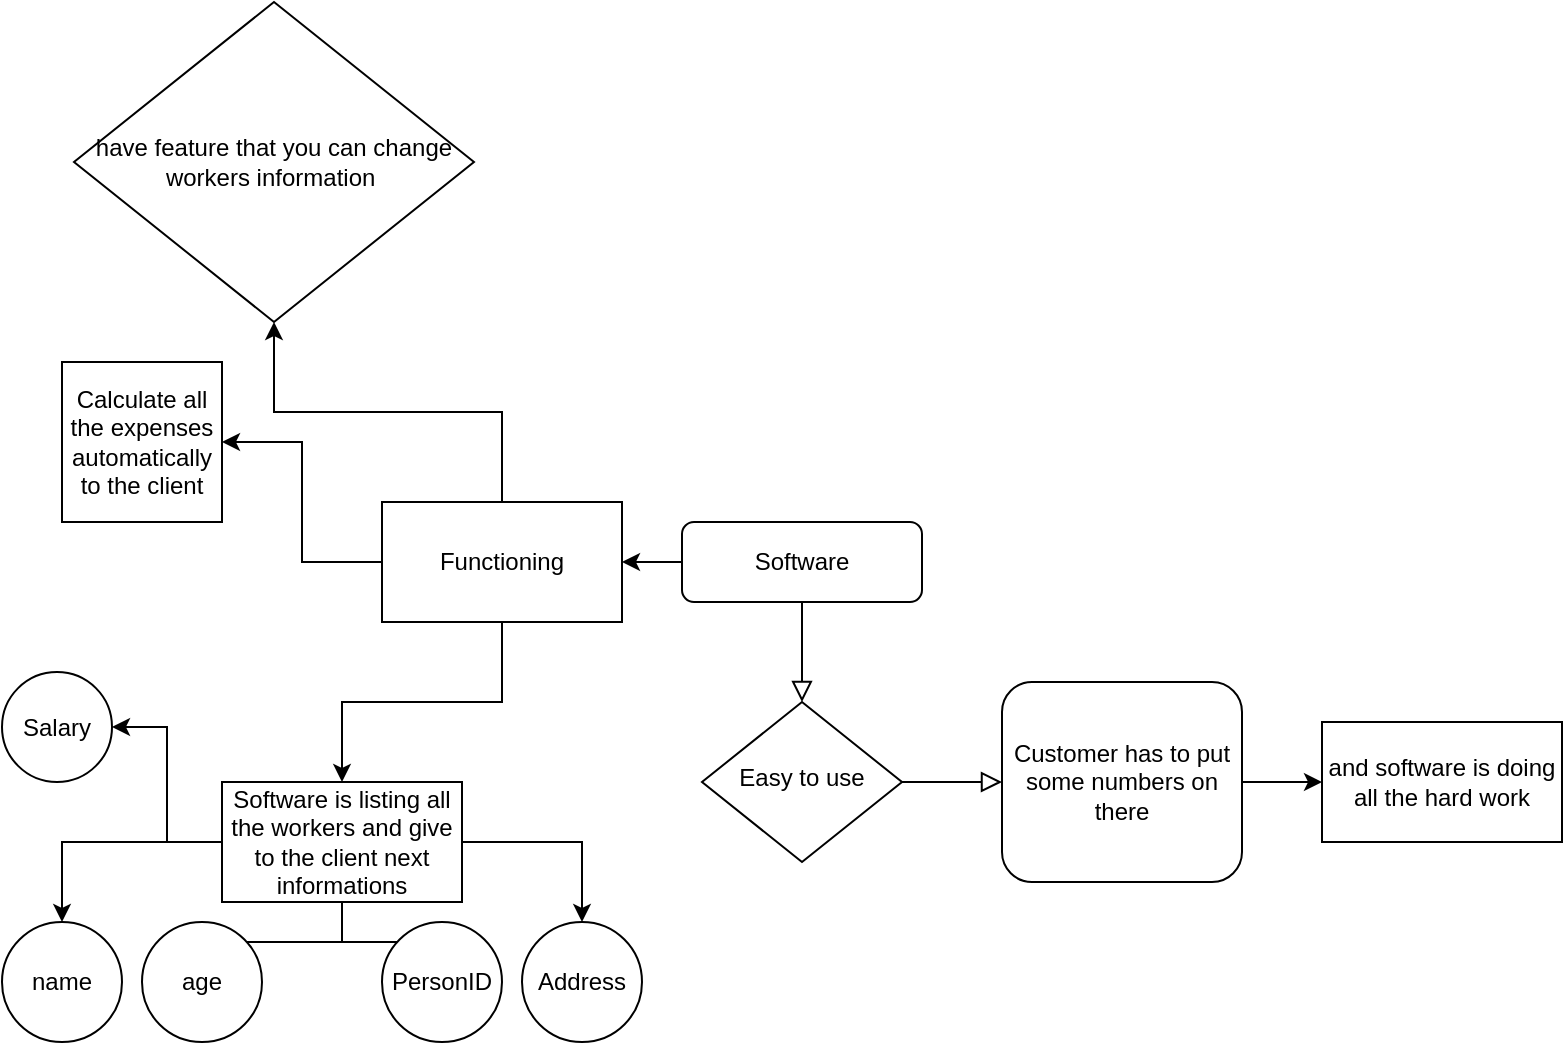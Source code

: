 <mxfile version="22.0.1" type="device">
  <diagram id="C5RBs43oDa-KdzZeNtuy" name="Page-1">
    <mxGraphModel dx="1244" dy="531" grid="1" gridSize="10" guides="1" tooltips="1" connect="1" arrows="1" fold="1" page="1" pageScale="1" pageWidth="827" pageHeight="1169" math="0" shadow="0">
      <root>
        <mxCell id="WIyWlLk6GJQsqaUBKTNV-0" />
        <mxCell id="WIyWlLk6GJQsqaUBKTNV-1" parent="WIyWlLk6GJQsqaUBKTNV-0" />
        <mxCell id="WIyWlLk6GJQsqaUBKTNV-2" value="" style="rounded=0;html=1;jettySize=auto;orthogonalLoop=1;fontSize=11;endArrow=block;endFill=0;endSize=8;strokeWidth=1;shadow=0;labelBackgroundColor=none;edgeStyle=orthogonalEdgeStyle;" parent="WIyWlLk6GJQsqaUBKTNV-1" source="WIyWlLk6GJQsqaUBKTNV-3" target="WIyWlLk6GJQsqaUBKTNV-6" edge="1">
          <mxGeometry relative="1" as="geometry" />
        </mxCell>
        <mxCell id="oO30A3qHdIfHsy0nOibO-7" style="edgeStyle=orthogonalEdgeStyle;rounded=0;orthogonalLoop=1;jettySize=auto;html=1;" edge="1" parent="WIyWlLk6GJQsqaUBKTNV-1" source="WIyWlLk6GJQsqaUBKTNV-3" target="oO30A3qHdIfHsy0nOibO-8">
          <mxGeometry relative="1" as="geometry">
            <mxPoint x="274" y="410" as="targetPoint" />
          </mxGeometry>
        </mxCell>
        <mxCell id="WIyWlLk6GJQsqaUBKTNV-3" value="Software" style="rounded=1;whiteSpace=wrap;html=1;fontSize=12;glass=0;strokeWidth=1;shadow=0;" parent="WIyWlLk6GJQsqaUBKTNV-1" vertex="1">
          <mxGeometry x="364" y="390" width="120" height="40" as="geometry" />
        </mxCell>
        <mxCell id="WIyWlLk6GJQsqaUBKTNV-5" value="" style="edgeStyle=orthogonalEdgeStyle;rounded=0;html=1;jettySize=auto;orthogonalLoop=1;fontSize=11;endArrow=block;endFill=0;endSize=8;strokeWidth=1;shadow=0;labelBackgroundColor=none;" parent="WIyWlLk6GJQsqaUBKTNV-1" source="WIyWlLk6GJQsqaUBKTNV-6" target="WIyWlLk6GJQsqaUBKTNV-7" edge="1">
          <mxGeometry y="10" relative="1" as="geometry">
            <mxPoint as="offset" />
          </mxGeometry>
        </mxCell>
        <mxCell id="WIyWlLk6GJQsqaUBKTNV-6" value="Easy to use" style="rhombus;whiteSpace=wrap;html=1;shadow=0;fontFamily=Helvetica;fontSize=12;align=center;strokeWidth=1;spacing=6;spacingTop=-4;" parent="WIyWlLk6GJQsqaUBKTNV-1" vertex="1">
          <mxGeometry x="374" y="480" width="100" height="80" as="geometry" />
        </mxCell>
        <mxCell id="oO30A3qHdIfHsy0nOibO-4" style="edgeStyle=orthogonalEdgeStyle;rounded=0;orthogonalLoop=1;jettySize=auto;html=1;" edge="1" parent="WIyWlLk6GJQsqaUBKTNV-1" source="WIyWlLk6GJQsqaUBKTNV-7" target="oO30A3qHdIfHsy0nOibO-5">
          <mxGeometry relative="1" as="geometry">
            <mxPoint x="724" y="520" as="targetPoint" />
          </mxGeometry>
        </mxCell>
        <mxCell id="WIyWlLk6GJQsqaUBKTNV-7" value="Customer has to put some numbers on there" style="rounded=1;whiteSpace=wrap;html=1;fontSize=12;glass=0;strokeWidth=1;shadow=0;" parent="WIyWlLk6GJQsqaUBKTNV-1" vertex="1">
          <mxGeometry x="524" y="470" width="120" height="100" as="geometry" />
        </mxCell>
        <mxCell id="oO30A3qHdIfHsy0nOibO-5" value="and software is doing all the hard work" style="rounded=0;whiteSpace=wrap;html=1;" vertex="1" parent="WIyWlLk6GJQsqaUBKTNV-1">
          <mxGeometry x="684" y="490" width="120" height="60" as="geometry" />
        </mxCell>
        <mxCell id="oO30A3qHdIfHsy0nOibO-10" style="edgeStyle=orthogonalEdgeStyle;rounded=0;orthogonalLoop=1;jettySize=auto;html=1;" edge="1" parent="WIyWlLk6GJQsqaUBKTNV-1" source="oO30A3qHdIfHsy0nOibO-8" target="oO30A3qHdIfHsy0nOibO-11">
          <mxGeometry relative="1" as="geometry">
            <mxPoint x="194" y="550" as="targetPoint" />
          </mxGeometry>
        </mxCell>
        <mxCell id="oO30A3qHdIfHsy0nOibO-22" style="edgeStyle=orthogonalEdgeStyle;rounded=0;orthogonalLoop=1;jettySize=auto;html=1;" edge="1" parent="WIyWlLk6GJQsqaUBKTNV-1" source="oO30A3qHdIfHsy0nOibO-8" target="oO30A3qHdIfHsy0nOibO-23">
          <mxGeometry relative="1" as="geometry">
            <mxPoint x="140" y="410" as="targetPoint" />
          </mxGeometry>
        </mxCell>
        <mxCell id="oO30A3qHdIfHsy0nOibO-24" style="edgeStyle=orthogonalEdgeStyle;rounded=0;orthogonalLoop=1;jettySize=auto;html=1;" edge="1" parent="WIyWlLk6GJQsqaUBKTNV-1" source="oO30A3qHdIfHsy0nOibO-8" target="oO30A3qHdIfHsy0nOibO-25">
          <mxGeometry relative="1" as="geometry">
            <mxPoint x="220" y="250" as="targetPoint" />
          </mxGeometry>
        </mxCell>
        <mxCell id="oO30A3qHdIfHsy0nOibO-8" value="Functioning" style="rounded=0;whiteSpace=wrap;html=1;" vertex="1" parent="WIyWlLk6GJQsqaUBKTNV-1">
          <mxGeometry x="214" y="380" width="120" height="60" as="geometry" />
        </mxCell>
        <mxCell id="oO30A3qHdIfHsy0nOibO-12" style="edgeStyle=orthogonalEdgeStyle;rounded=0;orthogonalLoop=1;jettySize=auto;html=1;" edge="1" parent="WIyWlLk6GJQsqaUBKTNV-1" source="oO30A3qHdIfHsy0nOibO-11" target="oO30A3qHdIfHsy0nOibO-13">
          <mxGeometry relative="1" as="geometry">
            <mxPoint x="44" y="670" as="targetPoint" />
          </mxGeometry>
        </mxCell>
        <mxCell id="oO30A3qHdIfHsy0nOibO-14" style="edgeStyle=orthogonalEdgeStyle;rounded=0;orthogonalLoop=1;jettySize=auto;html=1;" edge="1" parent="WIyWlLk6GJQsqaUBKTNV-1" source="oO30A3qHdIfHsy0nOibO-11" target="oO30A3qHdIfHsy0nOibO-15">
          <mxGeometry relative="1" as="geometry">
            <mxPoint x="194" y="640" as="targetPoint" />
          </mxGeometry>
        </mxCell>
        <mxCell id="oO30A3qHdIfHsy0nOibO-16" style="edgeStyle=orthogonalEdgeStyle;rounded=0;orthogonalLoop=1;jettySize=auto;html=1;" edge="1" parent="WIyWlLk6GJQsqaUBKTNV-1" source="oO30A3qHdIfHsy0nOibO-11" target="oO30A3qHdIfHsy0nOibO-17">
          <mxGeometry relative="1" as="geometry">
            <mxPoint x="194" y="630" as="targetPoint" />
          </mxGeometry>
        </mxCell>
        <mxCell id="oO30A3qHdIfHsy0nOibO-18" style="edgeStyle=orthogonalEdgeStyle;rounded=0;orthogonalLoop=1;jettySize=auto;html=1;" edge="1" parent="WIyWlLk6GJQsqaUBKTNV-1" source="oO30A3qHdIfHsy0nOibO-11" target="oO30A3qHdIfHsy0nOibO-19">
          <mxGeometry relative="1" as="geometry">
            <mxPoint x="54" y="490" as="targetPoint" />
          </mxGeometry>
        </mxCell>
        <mxCell id="oO30A3qHdIfHsy0nOibO-20" style="edgeStyle=orthogonalEdgeStyle;rounded=0;orthogonalLoop=1;jettySize=auto;html=1;" edge="1" parent="WIyWlLk6GJQsqaUBKTNV-1" source="oO30A3qHdIfHsy0nOibO-11" target="oO30A3qHdIfHsy0nOibO-21">
          <mxGeometry relative="1" as="geometry">
            <mxPoint x="324.0" y="620" as="targetPoint" />
          </mxGeometry>
        </mxCell>
        <mxCell id="oO30A3qHdIfHsy0nOibO-11" value="Software is listing all the workers and give to the client next informations" style="rounded=0;whiteSpace=wrap;html=1;" vertex="1" parent="WIyWlLk6GJQsqaUBKTNV-1">
          <mxGeometry x="134" y="520" width="120" height="60" as="geometry" />
        </mxCell>
        <mxCell id="oO30A3qHdIfHsy0nOibO-13" value="name" style="ellipse;whiteSpace=wrap;html=1;aspect=fixed;" vertex="1" parent="WIyWlLk6GJQsqaUBKTNV-1">
          <mxGeometry x="24" y="590" width="60" height="60" as="geometry" />
        </mxCell>
        <mxCell id="oO30A3qHdIfHsy0nOibO-15" value="age" style="ellipse;whiteSpace=wrap;html=1;aspect=fixed;" vertex="1" parent="WIyWlLk6GJQsqaUBKTNV-1">
          <mxGeometry x="94" y="590" width="60" height="60" as="geometry" />
        </mxCell>
        <mxCell id="oO30A3qHdIfHsy0nOibO-17" value="PersonID" style="ellipse;whiteSpace=wrap;html=1;aspect=fixed;" vertex="1" parent="WIyWlLk6GJQsqaUBKTNV-1">
          <mxGeometry x="214" y="590" width="60" height="60" as="geometry" />
        </mxCell>
        <mxCell id="oO30A3qHdIfHsy0nOibO-19" value="Salary" style="ellipse;whiteSpace=wrap;html=1;aspect=fixed;" vertex="1" parent="WIyWlLk6GJQsqaUBKTNV-1">
          <mxGeometry x="24" y="465" width="55" height="55" as="geometry" />
        </mxCell>
        <mxCell id="oO30A3qHdIfHsy0nOibO-21" value="Address" style="ellipse;whiteSpace=wrap;html=1;aspect=fixed;" vertex="1" parent="WIyWlLk6GJQsqaUBKTNV-1">
          <mxGeometry x="284" y="590" width="60" height="60" as="geometry" />
        </mxCell>
        <mxCell id="oO30A3qHdIfHsy0nOibO-23" value="Calculate all the expenses automatically to the client" style="whiteSpace=wrap;html=1;aspect=fixed;" vertex="1" parent="WIyWlLk6GJQsqaUBKTNV-1">
          <mxGeometry x="54" y="310" width="80" height="80" as="geometry" />
        </mxCell>
        <mxCell id="oO30A3qHdIfHsy0nOibO-25" value="have feature that you can change workers information&amp;nbsp;" style="rhombus;whiteSpace=wrap;html=1;" vertex="1" parent="WIyWlLk6GJQsqaUBKTNV-1">
          <mxGeometry x="60" y="130" width="200" height="160" as="geometry" />
        </mxCell>
      </root>
    </mxGraphModel>
  </diagram>
</mxfile>
